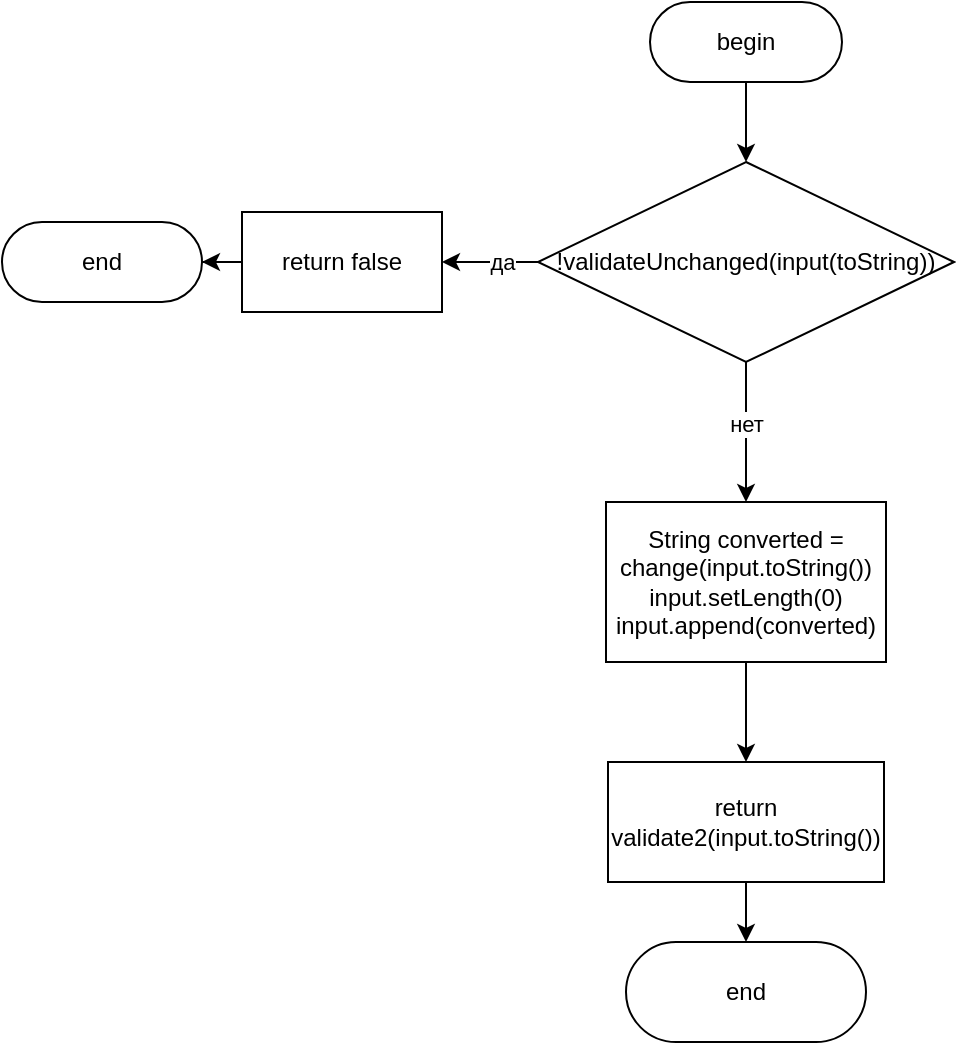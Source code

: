 <mxfile version="27.0.2">
  <diagram id="C5RBs43oDa-KdzZeNtuy" name="Page-1">
    <mxGraphModel dx="1234" dy="786" grid="1" gridSize="10" guides="1" tooltips="1" connect="1" arrows="1" fold="1" page="1" pageScale="1" pageWidth="827" pageHeight="1169" math="0" shadow="0">
      <root>
        <mxCell id="WIyWlLk6GJQsqaUBKTNV-0" />
        <mxCell id="WIyWlLk6GJQsqaUBKTNV-1" parent="WIyWlLk6GJQsqaUBKTNV-0" />
        <mxCell id="nz5vY6qsMHSYR3byc57a-2" style="edgeStyle=orthogonalEdgeStyle;rounded=0;orthogonalLoop=1;jettySize=auto;html=1;" parent="WIyWlLk6GJQsqaUBKTNV-1" source="nz5vY6qsMHSYR3byc57a-0" edge="1">
          <mxGeometry relative="1" as="geometry">
            <mxPoint x="402" y="100" as="targetPoint" />
          </mxGeometry>
        </mxCell>
        <mxCell id="nz5vY6qsMHSYR3byc57a-0" value="begin" style="rounded=1;whiteSpace=wrap;html=1;arcSize=50;" parent="WIyWlLk6GJQsqaUBKTNV-1" vertex="1">
          <mxGeometry x="354" y="20" width="96" height="40" as="geometry" />
        </mxCell>
        <mxCell id="nz5vY6qsMHSYR3byc57a-6" style="edgeStyle=orthogonalEdgeStyle;rounded=0;orthogonalLoop=1;jettySize=auto;html=1;" parent="WIyWlLk6GJQsqaUBKTNV-1" source="nz5vY6qsMHSYR3byc57a-3" target="nz5vY6qsMHSYR3byc57a-4" edge="1">
          <mxGeometry relative="1" as="geometry" />
        </mxCell>
        <mxCell id="nz5vY6qsMHSYR3byc57a-8" value="да" style="edgeLabel;html=1;align=center;verticalAlign=middle;resizable=0;points=[];" parent="nz5vY6qsMHSYR3byc57a-6" vertex="1" connectable="0">
          <mxGeometry x="-0.25" relative="1" as="geometry">
            <mxPoint as="offset" />
          </mxGeometry>
        </mxCell>
        <mxCell id="nz5vY6qsMHSYR3byc57a-9" style="edgeStyle=orthogonalEdgeStyle;rounded=0;orthogonalLoop=1;jettySize=auto;html=1;" parent="WIyWlLk6GJQsqaUBKTNV-1" source="nz5vY6qsMHSYR3byc57a-3" edge="1">
          <mxGeometry relative="1" as="geometry">
            <mxPoint x="402" y="270" as="targetPoint" />
          </mxGeometry>
        </mxCell>
        <mxCell id="nz5vY6qsMHSYR3byc57a-10" value="нет" style="edgeLabel;html=1;align=center;verticalAlign=middle;resizable=0;points=[];" parent="nz5vY6qsMHSYR3byc57a-9" vertex="1" connectable="0">
          <mxGeometry x="-0.121" relative="1" as="geometry">
            <mxPoint as="offset" />
          </mxGeometry>
        </mxCell>
        <mxCell id="nz5vY6qsMHSYR3byc57a-3" value="!validateUnchanged(input(toString))" style="rhombus;whiteSpace=wrap;html=1;" parent="WIyWlLk6GJQsqaUBKTNV-1" vertex="1">
          <mxGeometry x="298" y="100" width="208" height="100" as="geometry" />
        </mxCell>
        <mxCell id="nz5vY6qsMHSYR3byc57a-7" style="edgeStyle=orthogonalEdgeStyle;rounded=0;orthogonalLoop=1;jettySize=auto;html=1;" parent="WIyWlLk6GJQsqaUBKTNV-1" source="nz5vY6qsMHSYR3byc57a-4" target="nz5vY6qsMHSYR3byc57a-5" edge="1">
          <mxGeometry relative="1" as="geometry" />
        </mxCell>
        <mxCell id="nz5vY6qsMHSYR3byc57a-4" value="return false" style="rounded=0;whiteSpace=wrap;html=1;" parent="WIyWlLk6GJQsqaUBKTNV-1" vertex="1">
          <mxGeometry x="150" y="125" width="100" height="50" as="geometry" />
        </mxCell>
        <mxCell id="nz5vY6qsMHSYR3byc57a-5" value="end" style="rounded=1;whiteSpace=wrap;html=1;arcSize=50;" parent="WIyWlLk6GJQsqaUBKTNV-1" vertex="1">
          <mxGeometry x="30" y="130" width="100" height="40" as="geometry" />
        </mxCell>
        <mxCell id="nz5vY6qsMHSYR3byc57a-13" value="" style="edgeStyle=orthogonalEdgeStyle;rounded=0;orthogonalLoop=1;jettySize=auto;html=1;" parent="WIyWlLk6GJQsqaUBKTNV-1" source="nz5vY6qsMHSYR3byc57a-11" target="nz5vY6qsMHSYR3byc57a-12" edge="1">
          <mxGeometry relative="1" as="geometry" />
        </mxCell>
        <mxCell id="nz5vY6qsMHSYR3byc57a-11" value="String converted = change(input.toString())&lt;div&gt;input.setLength(0)&lt;/div&gt;&lt;div&gt;input.append(converted)&lt;/div&gt;" style="whiteSpace=wrap;html=1;" parent="WIyWlLk6GJQsqaUBKTNV-1" vertex="1">
          <mxGeometry x="332" y="270" width="140" height="80" as="geometry" />
        </mxCell>
        <mxCell id="nz5vY6qsMHSYR3byc57a-15" style="edgeStyle=orthogonalEdgeStyle;rounded=0;orthogonalLoop=1;jettySize=auto;html=1;entryX=0.5;entryY=0;entryDx=0;entryDy=0;" parent="WIyWlLk6GJQsqaUBKTNV-1" source="nz5vY6qsMHSYR3byc57a-12" target="nz5vY6qsMHSYR3byc57a-14" edge="1">
          <mxGeometry relative="1" as="geometry" />
        </mxCell>
        <mxCell id="nz5vY6qsMHSYR3byc57a-12" value="return validate2(input.toString())" style="whiteSpace=wrap;html=1;" parent="WIyWlLk6GJQsqaUBKTNV-1" vertex="1">
          <mxGeometry x="333" y="400" width="138" height="60" as="geometry" />
        </mxCell>
        <mxCell id="nz5vY6qsMHSYR3byc57a-14" value="end" style="rounded=1;whiteSpace=wrap;html=1;arcSize=50;" parent="WIyWlLk6GJQsqaUBKTNV-1" vertex="1">
          <mxGeometry x="342" y="490" width="120" height="50" as="geometry" />
        </mxCell>
      </root>
    </mxGraphModel>
  </diagram>
</mxfile>
